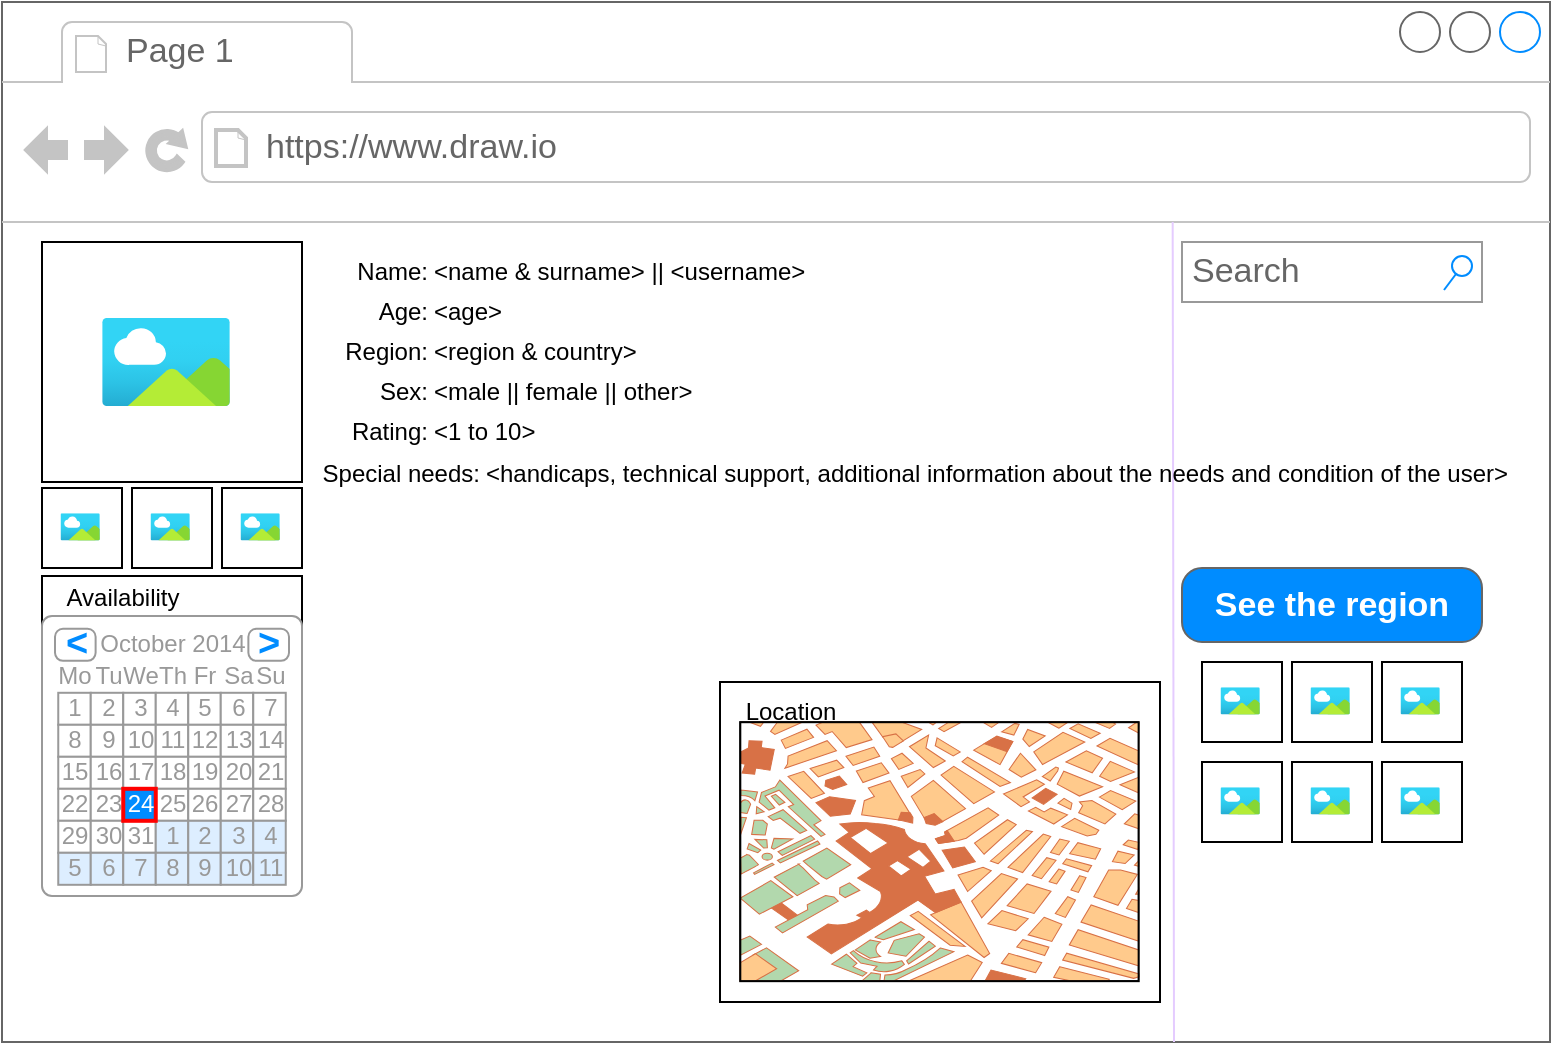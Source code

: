 <mxfile version="20.8.23" type="github">
  <diagram name="Pagina-1" id="x2BRIcllwMEJwVAzaiwb">
    <mxGraphModel dx="1221" dy="759" grid="1" gridSize="10" guides="1" tooltips="1" connect="1" arrows="1" fold="1" page="1" pageScale="1" pageWidth="827" pageHeight="1169" math="0" shadow="0">
      <root>
        <mxCell id="0" />
        <mxCell id="1" parent="0" />
        <mxCell id="UzuAz0OelTo2IA3SxHxy-1" value="" style="strokeWidth=1;shadow=0;dashed=0;align=center;html=1;shape=mxgraph.mockup.containers.browserWindow;rSize=0;strokeColor=#666666;strokeColor2=#008cff;strokeColor3=#c4c4c4;mainText=,;recursiveResize=0;" parent="1" vertex="1">
          <mxGeometry x="40" y="80" width="774" height="520" as="geometry" />
        </mxCell>
        <mxCell id="UzuAz0OelTo2IA3SxHxy-2" value="Page 1" style="strokeWidth=1;shadow=0;dashed=0;align=center;html=1;shape=mxgraph.mockup.containers.anchor;fontSize=17;fontColor=#666666;align=left;" parent="UzuAz0OelTo2IA3SxHxy-1" vertex="1">
          <mxGeometry x="60" y="12" width="110" height="26" as="geometry" />
        </mxCell>
        <mxCell id="UzuAz0OelTo2IA3SxHxy-3" value="https://www.draw.io" style="strokeWidth=1;shadow=0;dashed=0;align=center;html=1;shape=mxgraph.mockup.containers.anchor;rSize=0;fontSize=17;fontColor=#666666;align=left;" parent="UzuAz0OelTo2IA3SxHxy-1" vertex="1">
          <mxGeometry x="130" y="60" width="250" height="26" as="geometry" />
        </mxCell>
        <mxCell id="_CVq5Kca2ncCkI95stqj-1" value="" style="rounded=0;whiteSpace=wrap;html=1;" parent="UzuAz0OelTo2IA3SxHxy-1" vertex="1">
          <mxGeometry x="20" y="120" width="130" height="120" as="geometry" />
        </mxCell>
        <mxCell id="_CVq5Kca2ncCkI95stqj-2" value="" style="aspect=fixed;html=1;points=[];align=center;image;fontSize=12;image=img/lib/azure2/general/Image.svg;" parent="UzuAz0OelTo2IA3SxHxy-1" vertex="1">
          <mxGeometry x="50" y="158" width="64" height="44" as="geometry" />
        </mxCell>
        <mxCell id="_CVq5Kca2ncCkI95stqj-5" value="" style="group" parent="UzuAz0OelTo2IA3SxHxy-1" vertex="1" connectable="0">
          <mxGeometry x="20" y="243" width="40" height="40" as="geometry" />
        </mxCell>
        <mxCell id="_CVq5Kca2ncCkI95stqj-3" value="" style="rounded=0;whiteSpace=wrap;html=1;" parent="_CVq5Kca2ncCkI95stqj-5" vertex="1">
          <mxGeometry width="40" height="40" as="geometry" />
        </mxCell>
        <mxCell id="_CVq5Kca2ncCkI95stqj-4" value="" style="aspect=fixed;html=1;points=[];align=center;image;fontSize=12;image=img/lib/azure2/general/Image.svg;" parent="_CVq5Kca2ncCkI95stqj-5" vertex="1">
          <mxGeometry x="9.231" y="12.667" width="19.692" height="13.538" as="geometry" />
        </mxCell>
        <mxCell id="_CVq5Kca2ncCkI95stqj-6" value="" style="group" parent="UzuAz0OelTo2IA3SxHxy-1" vertex="1" connectable="0">
          <mxGeometry x="65" y="243" width="40" height="40" as="geometry" />
        </mxCell>
        <mxCell id="_CVq5Kca2ncCkI95stqj-7" value="" style="rounded=0;whiteSpace=wrap;html=1;" parent="_CVq5Kca2ncCkI95stqj-6" vertex="1">
          <mxGeometry width="40" height="40" as="geometry" />
        </mxCell>
        <mxCell id="_CVq5Kca2ncCkI95stqj-8" value="" style="aspect=fixed;html=1;points=[];align=center;image;fontSize=12;image=img/lib/azure2/general/Image.svg;" parent="_CVq5Kca2ncCkI95stqj-6" vertex="1">
          <mxGeometry x="9.231" y="12.667" width="19.692" height="13.538" as="geometry" />
        </mxCell>
        <mxCell id="_CVq5Kca2ncCkI95stqj-9" value="" style="group" parent="UzuAz0OelTo2IA3SxHxy-1" vertex="1" connectable="0">
          <mxGeometry x="110" y="243" width="40" height="40" as="geometry" />
        </mxCell>
        <mxCell id="_CVq5Kca2ncCkI95stqj-10" value="" style="rounded=0;whiteSpace=wrap;html=1;" parent="_CVq5Kca2ncCkI95stqj-9" vertex="1">
          <mxGeometry width="40" height="40" as="geometry" />
        </mxCell>
        <mxCell id="_CVq5Kca2ncCkI95stqj-11" value="" style="aspect=fixed;html=1;points=[];align=center;image;fontSize=12;image=img/lib/azure2/general/Image.svg;" parent="_CVq5Kca2ncCkI95stqj-9" vertex="1">
          <mxGeometry x="9.231" y="12.667" width="19.692" height="13.538" as="geometry" />
        </mxCell>
        <mxCell id="rS0bTR9YB4WlTkBpcvOq-1" value="Search" style="strokeWidth=1;shadow=0;dashed=0;align=center;html=1;shape=mxgraph.mockup.forms.searchBox;strokeColor=#999999;mainText=;strokeColor2=#008cff;fontColor=#666666;fontSize=17;align=left;spacingLeft=3;" parent="UzuAz0OelTo2IA3SxHxy-1" vertex="1">
          <mxGeometry x="590" y="120" width="150" height="30" as="geometry" />
        </mxCell>
        <mxCell id="rS0bTR9YB4WlTkBpcvOq-56" value="" style="rounded=0;whiteSpace=wrap;html=1;" parent="UzuAz0OelTo2IA3SxHxy-1" vertex="1">
          <mxGeometry x="359" y="340" width="220" height="160" as="geometry" />
        </mxCell>
        <mxCell id="rS0bTR9YB4WlTkBpcvOq-55" value="" style="verticalLabelPosition=bottom;shadow=0;dashed=0;align=center;html=1;verticalAlign=top;strokeWidth=1;shape=mxgraph.mockup.misc.map;" parent="UzuAz0OelTo2IA3SxHxy-1" vertex="1">
          <mxGeometry x="369" y="360" width="200" height="130" as="geometry" />
        </mxCell>
        <mxCell id="rS0bTR9YB4WlTkBpcvOq-57" value="Location" style="text;html=1;align=center;verticalAlign=middle;resizable=0;points=[];autosize=1;strokeColor=none;fillColor=none;" parent="UzuAz0OelTo2IA3SxHxy-1" vertex="1">
          <mxGeometry x="359" y="340" width="70" height="30" as="geometry" />
        </mxCell>
        <mxCell id="rS0bTR9YB4WlTkBpcvOq-63" value="See the region" style="strokeWidth=1;shadow=0;dashed=0;align=center;html=1;shape=mxgraph.mockup.buttons.button;strokeColor=#666666;fontColor=#ffffff;mainText=;buttonStyle=round;fontSize=17;fontStyle=1;fillColor=#008cff;whiteSpace=wrap;" parent="UzuAz0OelTo2IA3SxHxy-1" vertex="1">
          <mxGeometry x="590" y="283" width="150" height="37" as="geometry" />
        </mxCell>
        <mxCell id="rS0bTR9YB4WlTkBpcvOq-64" value="" style="group" parent="UzuAz0OelTo2IA3SxHxy-1" vertex="1" connectable="0">
          <mxGeometry x="600" y="330" width="40" height="40" as="geometry" />
        </mxCell>
        <mxCell id="rS0bTR9YB4WlTkBpcvOq-65" value="" style="rounded=0;whiteSpace=wrap;html=1;" parent="rS0bTR9YB4WlTkBpcvOq-64" vertex="1">
          <mxGeometry width="40" height="40" as="geometry" />
        </mxCell>
        <mxCell id="rS0bTR9YB4WlTkBpcvOq-66" value="" style="aspect=fixed;html=1;points=[];align=center;image;fontSize=12;image=img/lib/azure2/general/Image.svg;" parent="rS0bTR9YB4WlTkBpcvOq-64" vertex="1">
          <mxGeometry x="9.231" y="12.667" width="19.692" height="13.538" as="geometry" />
        </mxCell>
        <mxCell id="rS0bTR9YB4WlTkBpcvOq-67" value="" style="group" parent="UzuAz0OelTo2IA3SxHxy-1" vertex="1" connectable="0">
          <mxGeometry x="645" y="330" width="40" height="40" as="geometry" />
        </mxCell>
        <mxCell id="rS0bTR9YB4WlTkBpcvOq-68" value="" style="rounded=0;whiteSpace=wrap;html=1;" parent="rS0bTR9YB4WlTkBpcvOq-67" vertex="1">
          <mxGeometry width="40" height="40" as="geometry" />
        </mxCell>
        <mxCell id="rS0bTR9YB4WlTkBpcvOq-69" value="" style="aspect=fixed;html=1;points=[];align=center;image;fontSize=12;image=img/lib/azure2/general/Image.svg;" parent="rS0bTR9YB4WlTkBpcvOq-67" vertex="1">
          <mxGeometry x="9.231" y="12.667" width="19.692" height="13.538" as="geometry" />
        </mxCell>
        <mxCell id="rS0bTR9YB4WlTkBpcvOq-70" value="" style="group" parent="UzuAz0OelTo2IA3SxHxy-1" vertex="1" connectable="0">
          <mxGeometry x="690" y="330" width="40" height="40" as="geometry" />
        </mxCell>
        <mxCell id="rS0bTR9YB4WlTkBpcvOq-71" value="" style="rounded=0;whiteSpace=wrap;html=1;" parent="rS0bTR9YB4WlTkBpcvOq-70" vertex="1">
          <mxGeometry width="40" height="40" as="geometry" />
        </mxCell>
        <mxCell id="rS0bTR9YB4WlTkBpcvOq-72" value="" style="aspect=fixed;html=1;points=[];align=center;image;fontSize=12;image=img/lib/azure2/general/Image.svg;" parent="rS0bTR9YB4WlTkBpcvOq-70" vertex="1">
          <mxGeometry x="9.231" y="12.667" width="19.692" height="13.538" as="geometry" />
        </mxCell>
        <mxCell id="rS0bTR9YB4WlTkBpcvOq-73" value="" style="group" parent="UzuAz0OelTo2IA3SxHxy-1" vertex="1" connectable="0">
          <mxGeometry x="600" y="380" width="40" height="40" as="geometry" />
        </mxCell>
        <mxCell id="rS0bTR9YB4WlTkBpcvOq-74" value="" style="rounded=0;whiteSpace=wrap;html=1;" parent="rS0bTR9YB4WlTkBpcvOq-73" vertex="1">
          <mxGeometry width="40" height="40" as="geometry" />
        </mxCell>
        <mxCell id="rS0bTR9YB4WlTkBpcvOq-75" value="" style="aspect=fixed;html=1;points=[];align=center;image;fontSize=12;image=img/lib/azure2/general/Image.svg;" parent="rS0bTR9YB4WlTkBpcvOq-73" vertex="1">
          <mxGeometry x="9.231" y="12.667" width="19.692" height="13.538" as="geometry" />
        </mxCell>
        <mxCell id="rS0bTR9YB4WlTkBpcvOq-76" value="" style="group" parent="UzuAz0OelTo2IA3SxHxy-1" vertex="1" connectable="0">
          <mxGeometry x="645" y="380" width="40" height="40" as="geometry" />
        </mxCell>
        <mxCell id="rS0bTR9YB4WlTkBpcvOq-77" value="" style="rounded=0;whiteSpace=wrap;html=1;" parent="rS0bTR9YB4WlTkBpcvOq-76" vertex="1">
          <mxGeometry width="40" height="40" as="geometry" />
        </mxCell>
        <mxCell id="rS0bTR9YB4WlTkBpcvOq-78" value="" style="aspect=fixed;html=1;points=[];align=center;image;fontSize=12;image=img/lib/azure2/general/Image.svg;" parent="rS0bTR9YB4WlTkBpcvOq-76" vertex="1">
          <mxGeometry x="9.231" y="12.667" width="19.692" height="13.538" as="geometry" />
        </mxCell>
        <mxCell id="rS0bTR9YB4WlTkBpcvOq-79" value="" style="group" parent="UzuAz0OelTo2IA3SxHxy-1" vertex="1" connectable="0">
          <mxGeometry x="690" y="380" width="40" height="40" as="geometry" />
        </mxCell>
        <mxCell id="rS0bTR9YB4WlTkBpcvOq-80" value="" style="rounded=0;whiteSpace=wrap;html=1;" parent="rS0bTR9YB4WlTkBpcvOq-79" vertex="1">
          <mxGeometry width="40" height="40" as="geometry" />
        </mxCell>
        <mxCell id="rS0bTR9YB4WlTkBpcvOq-81" value="" style="aspect=fixed;html=1;points=[];align=center;image;fontSize=12;image=img/lib/azure2/general/Image.svg;" parent="rS0bTR9YB4WlTkBpcvOq-79" vertex="1">
          <mxGeometry x="9.231" y="12.667" width="19.692" height="13.538" as="geometry" />
        </mxCell>
        <mxCell id="rS0bTR9YB4WlTkBpcvOq-82" value="" style="endArrow=none;html=1;rounded=0;strokeColor=#E5CCFF;" parent="UzuAz0OelTo2IA3SxHxy-1" edge="1">
          <mxGeometry width="50" height="50" relative="1" as="geometry">
            <mxPoint x="585.34" y="110" as="sourcePoint" />
            <mxPoint x="586" y="520" as="targetPoint" />
          </mxGeometry>
        </mxCell>
        <mxCell id="rS0bTR9YB4WlTkBpcvOq-84" value="" style="rounded=0;whiteSpace=wrap;html=1;" parent="UzuAz0OelTo2IA3SxHxy-1" vertex="1">
          <mxGeometry x="20" y="287" width="130" height="153" as="geometry" />
        </mxCell>
        <mxCell id="rS0bTR9YB4WlTkBpcvOq-2" value="" style="strokeWidth=1;shadow=0;dashed=0;align=center;html=1;shape=mxgraph.mockup.forms.rrect;rSize=5;strokeColor=#999999;fillColor=#ffffff;" parent="UzuAz0OelTo2IA3SxHxy-1" vertex="1">
          <mxGeometry x="20" y="307" width="130" height="140" as="geometry" />
        </mxCell>
        <mxCell id="rS0bTR9YB4WlTkBpcvOq-3" value="October 2014" style="strokeWidth=1;shadow=0;dashed=0;align=center;html=1;shape=mxgraph.mockup.forms.anchor;fontColor=#999999;" parent="rS0bTR9YB4WlTkBpcvOq-2" vertex="1">
          <mxGeometry x="24.375" y="6.4" width="81.25" height="16" as="geometry" />
        </mxCell>
        <mxCell id="rS0bTR9YB4WlTkBpcvOq-4" value="&lt;" style="strokeWidth=1;shadow=0;dashed=0;align=center;html=1;shape=mxgraph.mockup.forms.rrect;rSize=4;strokeColor=#999999;fontColor=#008cff;fontSize=19;fontStyle=1;" parent="rS0bTR9YB4WlTkBpcvOq-2" vertex="1">
          <mxGeometry x="6.5" y="6.4" width="20.312" height="16" as="geometry" />
        </mxCell>
        <mxCell id="rS0bTR9YB4WlTkBpcvOq-5" value="&gt;" style="strokeWidth=1;shadow=0;dashed=0;align=center;html=1;shape=mxgraph.mockup.forms.rrect;rSize=4;strokeColor=#999999;fontColor=#008cff;fontSize=19;fontStyle=1;" parent="rS0bTR9YB4WlTkBpcvOq-2" vertex="1">
          <mxGeometry x="103.188" y="6.4" width="20.312" height="16" as="geometry" />
        </mxCell>
        <mxCell id="rS0bTR9YB4WlTkBpcvOq-6" value="Mo" style="strokeWidth=1;shadow=0;dashed=0;align=center;html=1;shape=mxgraph.mockup.forms.anchor;fontColor=#999999;" parent="rS0bTR9YB4WlTkBpcvOq-2" vertex="1">
          <mxGeometry x="8.125" y="22.4" width="16.25" height="16" as="geometry" />
        </mxCell>
        <mxCell id="rS0bTR9YB4WlTkBpcvOq-7" value="Tu" style="strokeWidth=1;shadow=0;dashed=0;align=center;html=1;shape=mxgraph.mockup.forms.anchor;fontColor=#999999;" parent="rS0bTR9YB4WlTkBpcvOq-2" vertex="1">
          <mxGeometry x="24.375" y="22.4" width="16.25" height="16" as="geometry" />
        </mxCell>
        <mxCell id="rS0bTR9YB4WlTkBpcvOq-8" value="We" style="strokeWidth=1;shadow=0;dashed=0;align=center;html=1;shape=mxgraph.mockup.forms.anchor;fontColor=#999999;" parent="rS0bTR9YB4WlTkBpcvOq-2" vertex="1">
          <mxGeometry x="40.625" y="22.4" width="16.25" height="16" as="geometry" />
        </mxCell>
        <mxCell id="rS0bTR9YB4WlTkBpcvOq-9" value="Th" style="strokeWidth=1;shadow=0;dashed=0;align=center;html=1;shape=mxgraph.mockup.forms.anchor;fontColor=#999999;" parent="rS0bTR9YB4WlTkBpcvOq-2" vertex="1">
          <mxGeometry x="56.875" y="22.4" width="16.25" height="16" as="geometry" />
        </mxCell>
        <mxCell id="rS0bTR9YB4WlTkBpcvOq-10" value="Fr" style="strokeWidth=1;shadow=0;dashed=0;align=center;html=1;shape=mxgraph.mockup.forms.anchor;fontColor=#999999;" parent="rS0bTR9YB4WlTkBpcvOq-2" vertex="1">
          <mxGeometry x="73.125" y="22.4" width="16.25" height="16" as="geometry" />
        </mxCell>
        <mxCell id="rS0bTR9YB4WlTkBpcvOq-11" value="Sa" style="strokeWidth=1;shadow=0;dashed=0;align=center;html=1;shape=mxgraph.mockup.forms.anchor;fontColor=#999999;" parent="rS0bTR9YB4WlTkBpcvOq-2" vertex="1">
          <mxGeometry x="89.375" y="22.4" width="16.25" height="16" as="geometry" />
        </mxCell>
        <mxCell id="rS0bTR9YB4WlTkBpcvOq-12" value="Su" style="strokeWidth=1;shadow=0;dashed=0;align=center;html=1;shape=mxgraph.mockup.forms.anchor;fontColor=#999999;" parent="rS0bTR9YB4WlTkBpcvOq-2" vertex="1">
          <mxGeometry x="105.625" y="22.4" width="16.25" height="16" as="geometry" />
        </mxCell>
        <mxCell id="rS0bTR9YB4WlTkBpcvOq-13" value="1" style="strokeWidth=1;shadow=0;dashed=0;align=center;html=1;shape=mxgraph.mockup.forms.rrect;rSize=0;strokeColor=#999999;fontColor=#999999;" parent="rS0bTR9YB4WlTkBpcvOq-2" vertex="1">
          <mxGeometry x="8.125" y="38.4" width="16.25" height="16" as="geometry" />
        </mxCell>
        <mxCell id="rS0bTR9YB4WlTkBpcvOq-14" value="2" style="strokeWidth=1;shadow=0;dashed=0;align=center;html=1;shape=mxgraph.mockup.forms.rrect;rSize=0;strokeColor=#999999;fontColor=#999999;" parent="rS0bTR9YB4WlTkBpcvOq-2" vertex="1">
          <mxGeometry x="24.375" y="38.4" width="16.25" height="16" as="geometry" />
        </mxCell>
        <mxCell id="rS0bTR9YB4WlTkBpcvOq-15" value="3" style="strokeWidth=1;shadow=0;dashed=0;align=center;html=1;shape=mxgraph.mockup.forms.rrect;rSize=0;strokeColor=#999999;fontColor=#999999;" parent="rS0bTR9YB4WlTkBpcvOq-2" vertex="1">
          <mxGeometry x="40.625" y="38.4" width="16.25" height="16" as="geometry" />
        </mxCell>
        <mxCell id="rS0bTR9YB4WlTkBpcvOq-16" value="4" style="strokeWidth=1;shadow=0;dashed=0;align=center;html=1;shape=mxgraph.mockup.forms.rrect;rSize=0;strokeColor=#999999;fontColor=#999999;" parent="rS0bTR9YB4WlTkBpcvOq-2" vertex="1">
          <mxGeometry x="56.875" y="38.4" width="16.25" height="16" as="geometry" />
        </mxCell>
        <mxCell id="rS0bTR9YB4WlTkBpcvOq-17" value="5" style="strokeWidth=1;shadow=0;dashed=0;align=center;html=1;shape=mxgraph.mockup.forms.rrect;rSize=0;strokeColor=#999999;fontColor=#999999;" parent="rS0bTR9YB4WlTkBpcvOq-2" vertex="1">
          <mxGeometry x="73.125" y="38.4" width="16.25" height="16" as="geometry" />
        </mxCell>
        <mxCell id="rS0bTR9YB4WlTkBpcvOq-18" value="6" style="strokeWidth=1;shadow=0;dashed=0;align=center;html=1;shape=mxgraph.mockup.forms.rrect;rSize=0;strokeColor=#999999;fontColor=#999999;" parent="rS0bTR9YB4WlTkBpcvOq-2" vertex="1">
          <mxGeometry x="89.375" y="38.4" width="16.25" height="16" as="geometry" />
        </mxCell>
        <mxCell id="rS0bTR9YB4WlTkBpcvOq-19" value="7" style="strokeWidth=1;shadow=0;dashed=0;align=center;html=1;shape=mxgraph.mockup.forms.rrect;rSize=0;strokeColor=#999999;fontColor=#999999;" parent="rS0bTR9YB4WlTkBpcvOq-2" vertex="1">
          <mxGeometry x="105.625" y="38.4" width="16.25" height="16" as="geometry" />
        </mxCell>
        <mxCell id="rS0bTR9YB4WlTkBpcvOq-20" value="8" style="strokeWidth=1;shadow=0;dashed=0;align=center;html=1;shape=mxgraph.mockup.forms.rrect;rSize=0;strokeColor=#999999;fontColor=#999999;" parent="rS0bTR9YB4WlTkBpcvOq-2" vertex="1">
          <mxGeometry x="8.125" y="54.4" width="16.25" height="16" as="geometry" />
        </mxCell>
        <mxCell id="rS0bTR9YB4WlTkBpcvOq-21" value="9" style="strokeWidth=1;shadow=0;dashed=0;align=center;html=1;shape=mxgraph.mockup.forms.rrect;rSize=0;strokeColor=#999999;fontColor=#999999;" parent="rS0bTR9YB4WlTkBpcvOq-2" vertex="1">
          <mxGeometry x="24.375" y="54.4" width="16.25" height="16" as="geometry" />
        </mxCell>
        <mxCell id="rS0bTR9YB4WlTkBpcvOq-22" value="10" style="strokeWidth=1;shadow=0;dashed=0;align=center;html=1;shape=mxgraph.mockup.forms.rrect;rSize=0;strokeColor=#999999;fontColor=#999999;" parent="rS0bTR9YB4WlTkBpcvOq-2" vertex="1">
          <mxGeometry x="40.625" y="54.4" width="16.25" height="16" as="geometry" />
        </mxCell>
        <mxCell id="rS0bTR9YB4WlTkBpcvOq-23" value="11" style="strokeWidth=1;shadow=0;dashed=0;align=center;html=1;shape=mxgraph.mockup.forms.rrect;rSize=0;strokeColor=#999999;fontColor=#999999;" parent="rS0bTR9YB4WlTkBpcvOq-2" vertex="1">
          <mxGeometry x="56.875" y="54.4" width="16.25" height="16" as="geometry" />
        </mxCell>
        <mxCell id="rS0bTR9YB4WlTkBpcvOq-24" value="12" style="strokeWidth=1;shadow=0;dashed=0;align=center;html=1;shape=mxgraph.mockup.forms.rrect;rSize=0;strokeColor=#999999;fontColor=#999999;" parent="rS0bTR9YB4WlTkBpcvOq-2" vertex="1">
          <mxGeometry x="73.125" y="54.4" width="16.25" height="16" as="geometry" />
        </mxCell>
        <mxCell id="rS0bTR9YB4WlTkBpcvOq-25" value="13" style="strokeWidth=1;shadow=0;dashed=0;align=center;html=1;shape=mxgraph.mockup.forms.rrect;rSize=0;strokeColor=#999999;fontColor=#999999;" parent="rS0bTR9YB4WlTkBpcvOq-2" vertex="1">
          <mxGeometry x="89.375" y="54.4" width="16.25" height="16" as="geometry" />
        </mxCell>
        <mxCell id="rS0bTR9YB4WlTkBpcvOq-26" value="14" style="strokeWidth=1;shadow=0;dashed=0;align=center;html=1;shape=mxgraph.mockup.forms.rrect;rSize=0;strokeColor=#999999;fontColor=#999999;" parent="rS0bTR9YB4WlTkBpcvOq-2" vertex="1">
          <mxGeometry x="105.625" y="54.4" width="16.25" height="16" as="geometry" />
        </mxCell>
        <mxCell id="rS0bTR9YB4WlTkBpcvOq-27" value="15" style="strokeWidth=1;shadow=0;dashed=0;align=center;html=1;shape=mxgraph.mockup.forms.rrect;rSize=0;strokeColor=#999999;fontColor=#999999;" parent="rS0bTR9YB4WlTkBpcvOq-2" vertex="1">
          <mxGeometry x="8.125" y="70.4" width="16.25" height="16" as="geometry" />
        </mxCell>
        <mxCell id="rS0bTR9YB4WlTkBpcvOq-28" value="16" style="strokeWidth=1;shadow=0;dashed=0;align=center;html=1;shape=mxgraph.mockup.forms.rrect;rSize=0;strokeColor=#999999;fontColor=#999999;" parent="rS0bTR9YB4WlTkBpcvOq-2" vertex="1">
          <mxGeometry x="24.375" y="70.4" width="16.25" height="16" as="geometry" />
        </mxCell>
        <mxCell id="rS0bTR9YB4WlTkBpcvOq-29" value="17" style="strokeWidth=1;shadow=0;dashed=0;align=center;html=1;shape=mxgraph.mockup.forms.rrect;rSize=0;strokeColor=#999999;fontColor=#999999;" parent="rS0bTR9YB4WlTkBpcvOq-2" vertex="1">
          <mxGeometry x="40.625" y="70.4" width="16.25" height="16" as="geometry" />
        </mxCell>
        <mxCell id="rS0bTR9YB4WlTkBpcvOq-30" value="18" style="strokeWidth=1;shadow=0;dashed=0;align=center;html=1;shape=mxgraph.mockup.forms.rrect;rSize=0;strokeColor=#999999;fontColor=#999999;" parent="rS0bTR9YB4WlTkBpcvOq-2" vertex="1">
          <mxGeometry x="56.875" y="70.4" width="16.25" height="16" as="geometry" />
        </mxCell>
        <mxCell id="rS0bTR9YB4WlTkBpcvOq-31" value="19" style="strokeWidth=1;shadow=0;dashed=0;align=center;html=1;shape=mxgraph.mockup.forms.rrect;rSize=0;strokeColor=#999999;fontColor=#999999;" parent="rS0bTR9YB4WlTkBpcvOq-2" vertex="1">
          <mxGeometry x="73.125" y="70.4" width="16.25" height="16" as="geometry" />
        </mxCell>
        <mxCell id="rS0bTR9YB4WlTkBpcvOq-32" value="20" style="strokeWidth=1;shadow=0;dashed=0;align=center;html=1;shape=mxgraph.mockup.forms.rrect;rSize=0;strokeColor=#999999;fontColor=#999999;" parent="rS0bTR9YB4WlTkBpcvOq-2" vertex="1">
          <mxGeometry x="89.375" y="70.4" width="16.25" height="16" as="geometry" />
        </mxCell>
        <mxCell id="rS0bTR9YB4WlTkBpcvOq-33" value="21" style="strokeWidth=1;shadow=0;dashed=0;align=center;html=1;shape=mxgraph.mockup.forms.rrect;rSize=0;strokeColor=#999999;fontColor=#999999;" parent="rS0bTR9YB4WlTkBpcvOq-2" vertex="1">
          <mxGeometry x="105.625" y="70.4" width="16.25" height="16" as="geometry" />
        </mxCell>
        <mxCell id="rS0bTR9YB4WlTkBpcvOq-34" value="22" style="strokeWidth=1;shadow=0;dashed=0;align=center;html=1;shape=mxgraph.mockup.forms.rrect;rSize=0;strokeColor=#999999;fontColor=#999999;" parent="rS0bTR9YB4WlTkBpcvOq-2" vertex="1">
          <mxGeometry x="8.125" y="86.4" width="16.25" height="16" as="geometry" />
        </mxCell>
        <mxCell id="rS0bTR9YB4WlTkBpcvOq-35" value="23" style="strokeWidth=1;shadow=0;dashed=0;align=center;html=1;shape=mxgraph.mockup.forms.rrect;rSize=0;strokeColor=#999999;fontColor=#999999;" parent="rS0bTR9YB4WlTkBpcvOq-2" vertex="1">
          <mxGeometry x="24.375" y="86.4" width="16.25" height="16" as="geometry" />
        </mxCell>
        <mxCell id="rS0bTR9YB4WlTkBpcvOq-36" value="25" style="strokeWidth=1;shadow=0;dashed=0;align=center;html=1;shape=mxgraph.mockup.forms.rrect;rSize=0;strokeColor=#999999;fontColor=#999999;" parent="rS0bTR9YB4WlTkBpcvOq-2" vertex="1">
          <mxGeometry x="56.875" y="86.4" width="16.25" height="16" as="geometry" />
        </mxCell>
        <mxCell id="rS0bTR9YB4WlTkBpcvOq-37" value="26" style="strokeWidth=1;shadow=0;dashed=0;align=center;html=1;shape=mxgraph.mockup.forms.rrect;rSize=0;strokeColor=#999999;fontColor=#999999;" parent="rS0bTR9YB4WlTkBpcvOq-2" vertex="1">
          <mxGeometry x="73.125" y="86.4" width="16.25" height="16" as="geometry" />
        </mxCell>
        <mxCell id="rS0bTR9YB4WlTkBpcvOq-38" value="27" style="strokeWidth=1;shadow=0;dashed=0;align=center;html=1;shape=mxgraph.mockup.forms.rrect;rSize=0;strokeColor=#999999;fontColor=#999999;" parent="rS0bTR9YB4WlTkBpcvOq-2" vertex="1">
          <mxGeometry x="89.375" y="86.4" width="16.25" height="16" as="geometry" />
        </mxCell>
        <mxCell id="rS0bTR9YB4WlTkBpcvOq-39" value="28" style="strokeWidth=1;shadow=0;dashed=0;align=center;html=1;shape=mxgraph.mockup.forms.rrect;rSize=0;strokeColor=#999999;fontColor=#999999;" parent="rS0bTR9YB4WlTkBpcvOq-2" vertex="1">
          <mxGeometry x="105.625" y="86.4" width="16.25" height="16" as="geometry" />
        </mxCell>
        <mxCell id="rS0bTR9YB4WlTkBpcvOq-40" value="29" style="strokeWidth=1;shadow=0;dashed=0;align=center;html=1;shape=mxgraph.mockup.forms.rrect;rSize=0;strokeColor=#999999;fontColor=#999999;" parent="rS0bTR9YB4WlTkBpcvOq-2" vertex="1">
          <mxGeometry x="8.125" y="102.4" width="16.25" height="16" as="geometry" />
        </mxCell>
        <mxCell id="rS0bTR9YB4WlTkBpcvOq-41" value="30" style="strokeWidth=1;shadow=0;dashed=0;align=center;html=1;shape=mxgraph.mockup.forms.rrect;rSize=0;strokeColor=#999999;fontColor=#999999;" parent="rS0bTR9YB4WlTkBpcvOq-2" vertex="1">
          <mxGeometry x="24.375" y="102.4" width="16.25" height="16" as="geometry" />
        </mxCell>
        <mxCell id="rS0bTR9YB4WlTkBpcvOq-42" value="31" style="strokeWidth=1;shadow=0;dashed=0;align=center;html=1;shape=mxgraph.mockup.forms.rrect;rSize=0;strokeColor=#999999;fontColor=#999999;" parent="rS0bTR9YB4WlTkBpcvOq-2" vertex="1">
          <mxGeometry x="40.625" y="102.4" width="16.25" height="16" as="geometry" />
        </mxCell>
        <mxCell id="rS0bTR9YB4WlTkBpcvOq-43" value="1" style="strokeWidth=1;shadow=0;dashed=0;align=center;html=1;shape=mxgraph.mockup.forms.rrect;rSize=0;strokeColor=#999999;fontColor=#999999;fillColor=#ddeeff;" parent="rS0bTR9YB4WlTkBpcvOq-2" vertex="1">
          <mxGeometry x="56.875" y="102.4" width="16.25" height="16" as="geometry" />
        </mxCell>
        <mxCell id="rS0bTR9YB4WlTkBpcvOq-44" value="2" style="strokeWidth=1;shadow=0;dashed=0;align=center;html=1;shape=mxgraph.mockup.forms.rrect;rSize=0;strokeColor=#999999;fontColor=#999999;fillColor=#ddeeff;" parent="rS0bTR9YB4WlTkBpcvOq-2" vertex="1">
          <mxGeometry x="73.125" y="102.4" width="16.25" height="16" as="geometry" />
        </mxCell>
        <mxCell id="rS0bTR9YB4WlTkBpcvOq-45" value="3" style="strokeWidth=1;shadow=0;dashed=0;align=center;html=1;shape=mxgraph.mockup.forms.rrect;rSize=0;strokeColor=#999999;fontColor=#999999;fillColor=#ddeeff;" parent="rS0bTR9YB4WlTkBpcvOq-2" vertex="1">
          <mxGeometry x="89.375" y="102.4" width="16.25" height="16" as="geometry" />
        </mxCell>
        <mxCell id="rS0bTR9YB4WlTkBpcvOq-46" value="4" style="strokeWidth=1;shadow=0;dashed=0;align=center;html=1;shape=mxgraph.mockup.forms.rrect;rSize=0;strokeColor=#999999;fontColor=#999999;fillColor=#ddeeff;" parent="rS0bTR9YB4WlTkBpcvOq-2" vertex="1">
          <mxGeometry x="105.625" y="102.4" width="16.25" height="16" as="geometry" />
        </mxCell>
        <mxCell id="rS0bTR9YB4WlTkBpcvOq-47" value="5" style="strokeWidth=1;shadow=0;dashed=0;align=center;html=1;shape=mxgraph.mockup.forms.rrect;rSize=0;strokeColor=#999999;fontColor=#999999;fillColor=#ddeeff;" parent="rS0bTR9YB4WlTkBpcvOq-2" vertex="1">
          <mxGeometry x="8.125" y="118.4" width="16.25" height="16" as="geometry" />
        </mxCell>
        <mxCell id="rS0bTR9YB4WlTkBpcvOq-48" value="6" style="strokeWidth=1;shadow=0;dashed=0;align=center;html=1;shape=mxgraph.mockup.forms.rrect;rSize=0;strokeColor=#999999;fontColor=#999999;fillColor=#ddeeff;" parent="rS0bTR9YB4WlTkBpcvOq-2" vertex="1">
          <mxGeometry x="24.375" y="118.4" width="16.25" height="16" as="geometry" />
        </mxCell>
        <mxCell id="rS0bTR9YB4WlTkBpcvOq-49" value="7" style="strokeWidth=1;shadow=0;dashed=0;align=center;html=1;shape=mxgraph.mockup.forms.rrect;rSize=0;strokeColor=#999999;fontColor=#999999;fillColor=#ddeeff;" parent="rS0bTR9YB4WlTkBpcvOq-2" vertex="1">
          <mxGeometry x="40.625" y="118.4" width="16.25" height="16" as="geometry" />
        </mxCell>
        <mxCell id="rS0bTR9YB4WlTkBpcvOq-50" value="8" style="strokeWidth=1;shadow=0;dashed=0;align=center;html=1;shape=mxgraph.mockup.forms.rrect;rSize=0;strokeColor=#999999;fontColor=#999999;fillColor=#ddeeff;" parent="rS0bTR9YB4WlTkBpcvOq-2" vertex="1">
          <mxGeometry x="56.875" y="118.4" width="16.25" height="16" as="geometry" />
        </mxCell>
        <mxCell id="rS0bTR9YB4WlTkBpcvOq-51" value="9" style="strokeWidth=1;shadow=0;dashed=0;align=center;html=1;shape=mxgraph.mockup.forms.rrect;rSize=0;strokeColor=#999999;fontColor=#999999;fillColor=#ddeeff;" parent="rS0bTR9YB4WlTkBpcvOq-2" vertex="1">
          <mxGeometry x="73.125" y="118.4" width="16.25" height="16" as="geometry" />
        </mxCell>
        <mxCell id="rS0bTR9YB4WlTkBpcvOq-52" value="10" style="strokeWidth=1;shadow=0;dashed=0;align=center;html=1;shape=mxgraph.mockup.forms.rrect;rSize=0;strokeColor=#999999;fontColor=#999999;fillColor=#ddeeff;" parent="rS0bTR9YB4WlTkBpcvOq-2" vertex="1">
          <mxGeometry x="89.375" y="118.4" width="16.25" height="16" as="geometry" />
        </mxCell>
        <mxCell id="rS0bTR9YB4WlTkBpcvOq-53" value="11" style="strokeWidth=1;shadow=0;dashed=0;align=center;html=1;shape=mxgraph.mockup.forms.rrect;rSize=0;strokeColor=#999999;fontColor=#999999;fillColor=#ddeeff;" parent="rS0bTR9YB4WlTkBpcvOq-2" vertex="1">
          <mxGeometry x="105.625" y="118.4" width="16.25" height="16" as="geometry" />
        </mxCell>
        <mxCell id="rS0bTR9YB4WlTkBpcvOq-54" value="24" style="strokeWidth=1;shadow=0;dashed=0;align=center;html=1;shape=mxgraph.mockup.forms.rrect;rSize=0;strokeColor=#ff0000;fontColor=#ffffff;strokeWidth=2;fillColor=#008cff;" parent="rS0bTR9YB4WlTkBpcvOq-2" vertex="1">
          <mxGeometry x="40.625" y="86.4" width="16.25" height="16" as="geometry" />
        </mxCell>
        <mxCell id="rS0bTR9YB4WlTkBpcvOq-83" value="Availability" style="text;html=1;align=center;verticalAlign=middle;resizable=0;points=[];autosize=1;strokeColor=none;fillColor=none;" parent="UzuAz0OelTo2IA3SxHxy-1" vertex="1">
          <mxGeometry x="20" y="283" width="80" height="30" as="geometry" />
        </mxCell>
        <mxCell id="kNPeD4hBuYndt3T_yiyA-1" value="Name:" style="text;html=1;align=right;verticalAlign=middle;resizable=0;points=[];autosize=1;strokeColor=none;fillColor=none;" vertex="1" parent="UzuAz0OelTo2IA3SxHxy-1">
          <mxGeometry x="154" y="120" width="60" height="30" as="geometry" />
        </mxCell>
        <mxCell id="kNPeD4hBuYndt3T_yiyA-2" value="Age:" style="text;html=1;align=right;verticalAlign=middle;resizable=0;points=[];autosize=1;strokeColor=none;fillColor=none;" vertex="1" parent="UzuAz0OelTo2IA3SxHxy-1">
          <mxGeometry x="164" y="140" width="50" height="30" as="geometry" />
        </mxCell>
        <mxCell id="kNPeD4hBuYndt3T_yiyA-3" value="Region:" style="text;html=1;align=right;verticalAlign=middle;resizable=0;points=[];autosize=1;strokeColor=none;fillColor=none;" vertex="1" parent="UzuAz0OelTo2IA3SxHxy-1">
          <mxGeometry x="154" y="160" width="60" height="30" as="geometry" />
        </mxCell>
        <mxCell id="kNPeD4hBuYndt3T_yiyA-4" value="Sex:" style="text;html=1;align=right;verticalAlign=middle;resizable=0;points=[];autosize=1;strokeColor=none;fillColor=none;" vertex="1" parent="UzuAz0OelTo2IA3SxHxy-1">
          <mxGeometry x="164" y="180" width="50" height="30" as="geometry" />
        </mxCell>
        <mxCell id="kNPeD4hBuYndt3T_yiyA-6" value="Rating:" style="text;html=1;align=right;verticalAlign=middle;resizable=0;points=[];autosize=1;strokeColor=none;fillColor=none;" vertex="1" parent="UzuAz0OelTo2IA3SxHxy-1">
          <mxGeometry x="154" y="200" width="60" height="30" as="geometry" />
        </mxCell>
        <mxCell id="kNPeD4hBuYndt3T_yiyA-7" value="Special needs:" style="text;html=1;align=right;verticalAlign=middle;resizable=0;points=[];autosize=1;strokeColor=none;fillColor=none;" vertex="1" parent="UzuAz0OelTo2IA3SxHxy-1">
          <mxGeometry x="140" y="221" width="100" height="30" as="geometry" />
        </mxCell>
        <mxCell id="kNPeD4hBuYndt3T_yiyA-8" value="&amp;lt;name &amp;amp; surname&amp;gt; || &amp;lt;username&amp;gt;" style="text;html=1;align=left;verticalAlign=middle;resizable=0;points=[];autosize=1;strokeColor=none;fillColor=none;" vertex="1" parent="UzuAz0OelTo2IA3SxHxy-1">
          <mxGeometry x="214" y="120" width="210" height="30" as="geometry" />
        </mxCell>
        <mxCell id="kNPeD4hBuYndt3T_yiyA-9" value="&amp;lt;age&amp;gt;" style="text;html=1;align=left;verticalAlign=middle;resizable=0;points=[];autosize=1;strokeColor=none;fillColor=none;" vertex="1" parent="UzuAz0OelTo2IA3SxHxy-1">
          <mxGeometry x="214" y="140" width="60" height="30" as="geometry" />
        </mxCell>
        <mxCell id="kNPeD4hBuYndt3T_yiyA-10" value="&amp;lt;region &amp;amp; country&amp;gt;" style="text;html=1;align=left;verticalAlign=middle;resizable=0;points=[];autosize=1;strokeColor=none;fillColor=none;" vertex="1" parent="UzuAz0OelTo2IA3SxHxy-1">
          <mxGeometry x="214" y="160" width="120" height="30" as="geometry" />
        </mxCell>
        <mxCell id="kNPeD4hBuYndt3T_yiyA-11" value="&amp;lt;male || female || other&amp;gt;" style="text;html=1;align=left;verticalAlign=middle;resizable=0;points=[];autosize=1;strokeColor=none;fillColor=none;" vertex="1" parent="UzuAz0OelTo2IA3SxHxy-1">
          <mxGeometry x="214" y="180" width="150" height="30" as="geometry" />
        </mxCell>
        <mxCell id="kNPeD4hBuYndt3T_yiyA-12" value="&amp;lt;1 to 10&amp;gt;" style="text;html=1;align=left;verticalAlign=middle;resizable=0;points=[];autosize=1;strokeColor=none;fillColor=none;" vertex="1" parent="UzuAz0OelTo2IA3SxHxy-1">
          <mxGeometry x="214" y="200" width="70" height="30" as="geometry" />
        </mxCell>
        <mxCell id="kNPeD4hBuYndt3T_yiyA-13" value="&amp;lt;handicaps, technical support, additional information about the needs and condition of the user&amp;gt;" style="text;html=1;align=left;verticalAlign=middle;resizable=0;points=[];autosize=1;strokeColor=none;fillColor=none;" vertex="1" parent="UzuAz0OelTo2IA3SxHxy-1">
          <mxGeometry x="240" y="221" width="530" height="30" as="geometry" />
        </mxCell>
      </root>
    </mxGraphModel>
  </diagram>
</mxfile>
